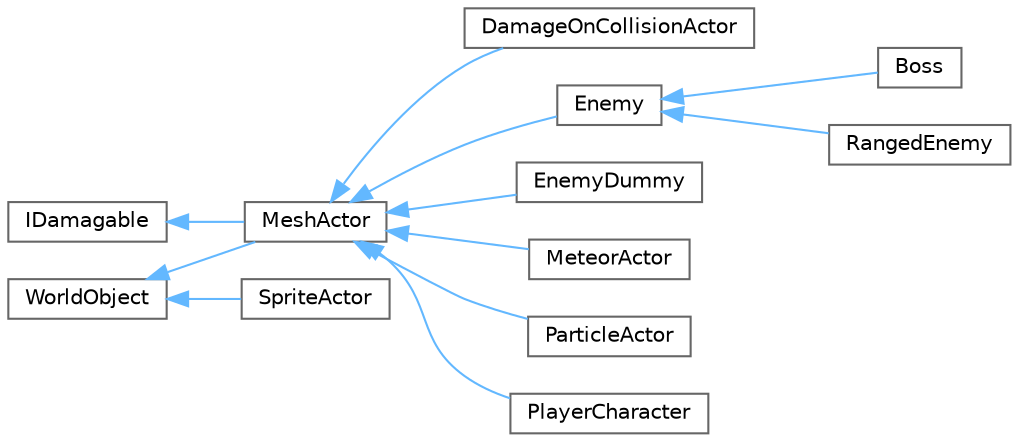 digraph "Graphical Class Hierarchy"
{
 // LATEX_PDF_SIZE
  bgcolor="transparent";
  edge [fontname=Helvetica,fontsize=10,labelfontname=Helvetica,labelfontsize=10];
  node [fontname=Helvetica,fontsize=10,shape=box,height=0.2,width=0.4];
  rankdir="LR";
  Node0 [label="IDamagable",height=0.2,width=0.4,color="grey40", fillcolor="white", style="filled",URL="$class_i_damagable.html",tooltip="Interface to be added, when we want the specific class to be able to take damage"];
  Node0 -> Node1 [dir="back",color="steelblue1",style="solid"];
  Node1 [label="MeshActor",height=0.2,width=0.4,color="grey40", fillcolor="white", style="filled",URL="$class_mesh_actor.html",tooltip="An object that has a mesh"];
  Node1 -> Node2 [dir="back",color="steelblue1",style="solid"];
  Node2 [label="DamageOnCollisionActor",height=0.2,width=0.4,color="grey40", fillcolor="white", style="filled",URL="$class_damage_on_collision_actor.html",tooltip="Actor to spawn to perform damage on collision"];
  Node1 -> Node3 [dir="back",color="steelblue1",style="solid"];
  Node3 [label="Enemy",height=0.2,width=0.4,color="grey40", fillcolor="white", style="filled",URL="$class_enemy.html",tooltip="A base class for all enemies, implemented as a melee enemy"];
  Node3 -> Node4 [dir="back",color="steelblue1",style="solid"];
  Node4 [label="Boss",height=0.2,width=0.4,color="grey40", fillcolor="white", style="filled",URL="$class_boss.html",tooltip=" "];
  Node3 -> Node5 [dir="back",color="steelblue1",style="solid"];
  Node5 [label="RangedEnemy",height=0.2,width=0.4,color="grey40", fillcolor="white", style="filled",URL="$class_ranged_enemy.html",tooltip="Ranged enemy implementation, tries to keep distance and shoots from afar"];
  Node1 -> Node6 [dir="back",color="steelblue1",style="solid"];
  Node6 [label="EnemyDummy",height=0.2,width=0.4,color="grey40", fillcolor="white", style="filled",URL="$class_enemy_dummy.html",tooltip="A dummy enemy class used for testing damage"];
  Node1 -> Node7 [dir="back",color="steelblue1",style="solid"];
  Node7 [label="MeteorActor",height=0.2,width=0.4,color="grey40", fillcolor="white", style="filled",URL="$class_meteor_actor.html",tooltip=" "];
  Node1 -> Node8 [dir="back",color="steelblue1",style="solid"];
  Node8 [label="ParticleActor",height=0.2,width=0.4,color="grey40", fillcolor="white", style="filled",URL="$class_particle_actor.html",tooltip=" "];
  Node1 -> Node9 [dir="back",color="steelblue1",style="solid"];
  Node9 [label="PlayerCharacter",height=0.2,width=0.4,color="grey40", fillcolor="white", style="filled",URL="$class_player_character.html",tooltip="The class that the player uses during the GameLoop GameState"];
  Node10 [label="WorldObject",height=0.2,width=0.4,color="grey40", fillcolor="white", style="filled",URL="$class_world_object.html",tooltip=" "];
  Node10 -> Node1 [dir="back",color="steelblue1",style="solid"];
  Node10 -> Node11 [dir="back",color="steelblue1",style="solid"];
  Node11 [label="SpriteActor",height=0.2,width=0.4,color="grey40", fillcolor="white", style="filled",URL="$class_sprite_actor.html",tooltip="An object that has a sprite"];
}
